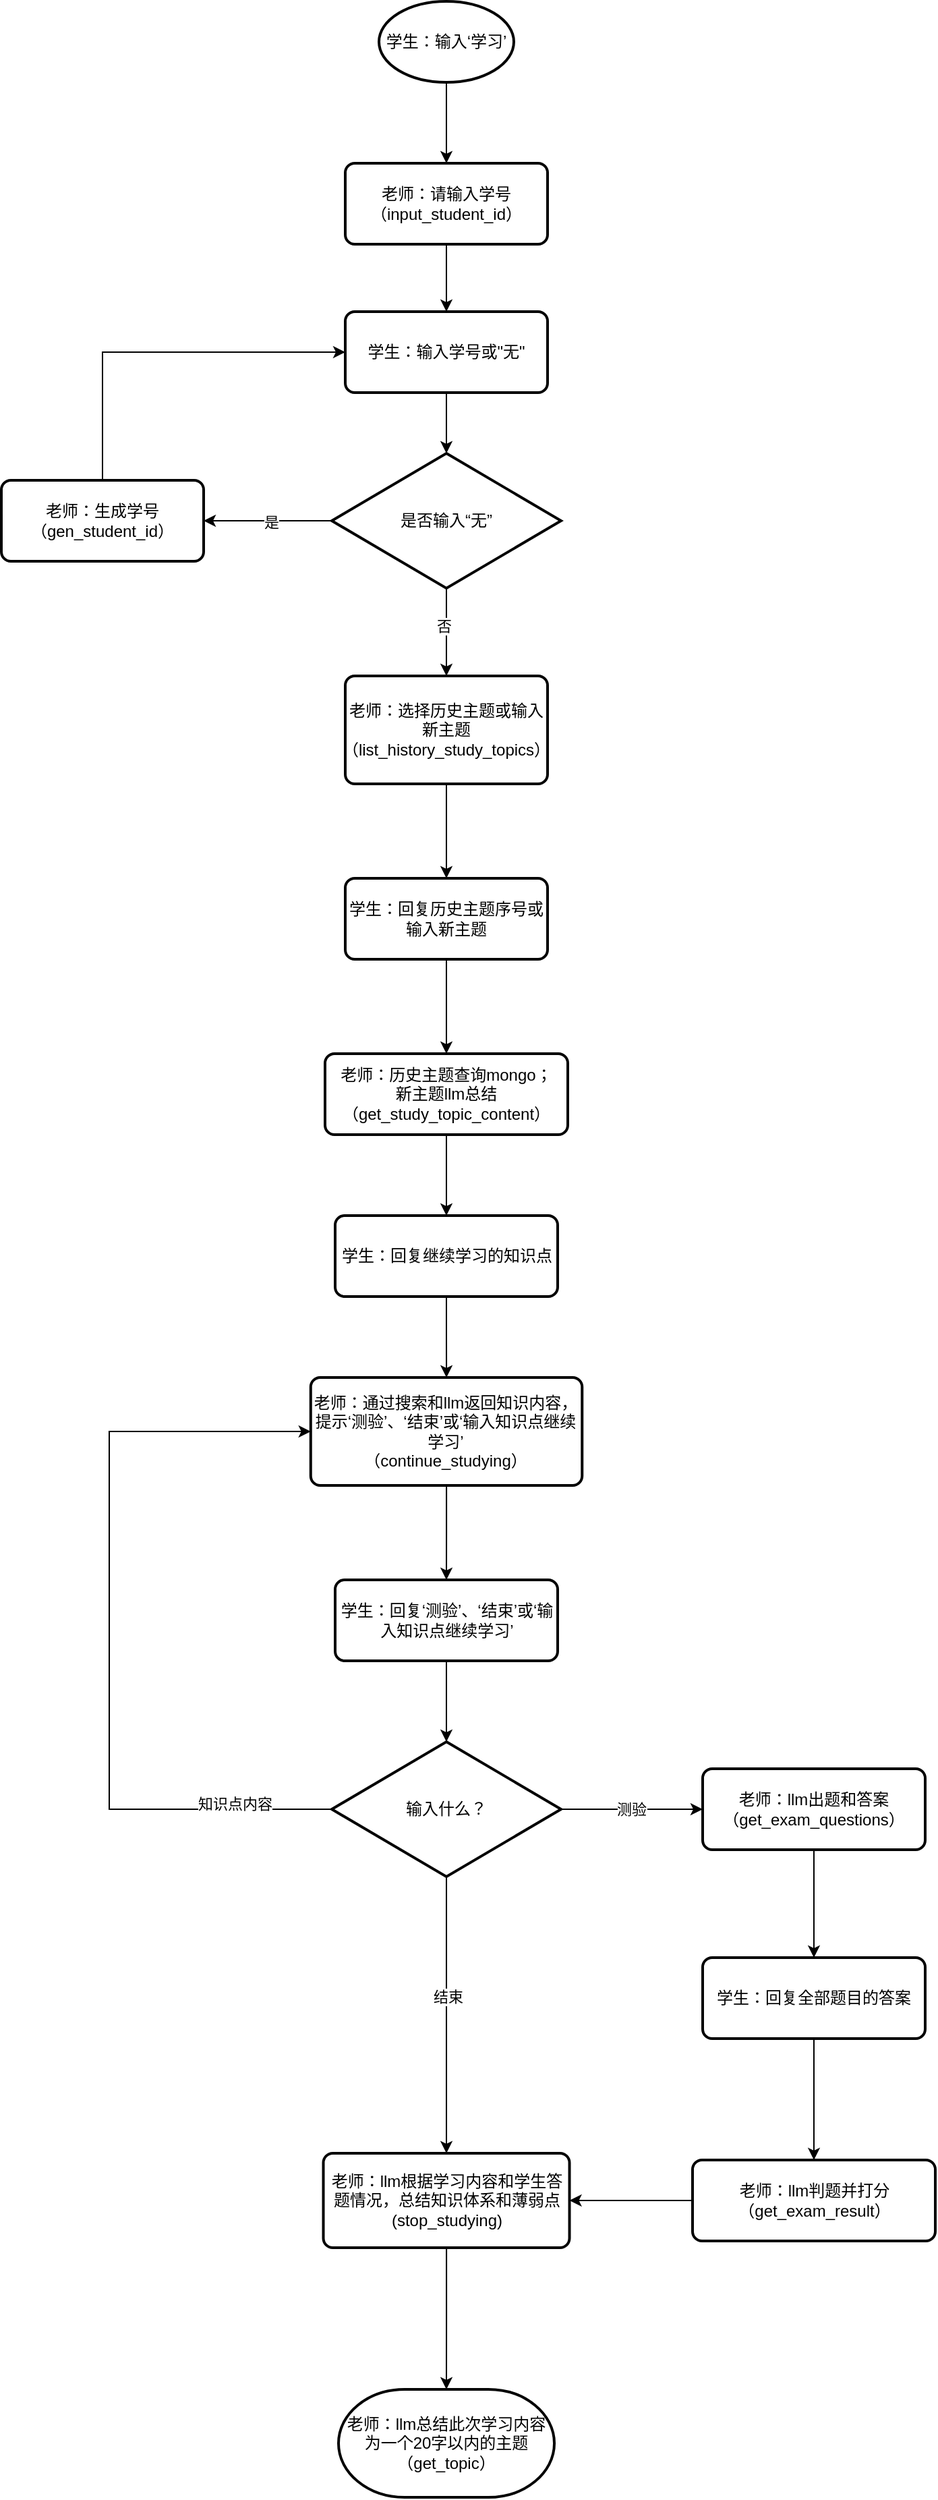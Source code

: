 <mxfile version="24.6.5" type="github">
  <diagram name="Page-1" id="74e2e168-ea6b-b213-b513-2b3c1d86103e">
    <mxGraphModel dx="1434" dy="761" grid="1" gridSize="10" guides="1" tooltips="1" connect="1" arrows="1" fold="1" page="1" pageScale="1" pageWidth="1100" pageHeight="850" background="none" math="0" shadow="0">
      <root>
        <mxCell id="0" />
        <mxCell id="1" parent="0" />
        <mxCell id="GZFzV3UslixxGB8_kos3-3" value="" style="edgeStyle=orthogonalEdgeStyle;rounded=0;orthogonalLoop=1;jettySize=auto;html=1;" parent="1" source="GZFzV3UslixxGB8_kos3-1" target="GZFzV3UslixxGB8_kos3-2" edge="1">
          <mxGeometry relative="1" as="geometry" />
        </mxCell>
        <mxCell id="GZFzV3UslixxGB8_kos3-1" value="学生：输入‘学习’" style="strokeWidth=2;html=1;shape=mxgraph.flowchart.start_1;whiteSpace=wrap;" parent="1" vertex="1">
          <mxGeometry x="370" y="40" width="100" height="60" as="geometry" />
        </mxCell>
        <mxCell id="GZFzV3UslixxGB8_kos3-5" value="" style="edgeStyle=orthogonalEdgeStyle;rounded=0;orthogonalLoop=1;jettySize=auto;html=1;" parent="1" source="GZFzV3UslixxGB8_kos3-2" target="GZFzV3UslixxGB8_kos3-4" edge="1">
          <mxGeometry relative="1" as="geometry" />
        </mxCell>
        <mxCell id="GZFzV3UslixxGB8_kos3-2" value="老师：请输入学号&lt;div&gt;（input_student_id）&lt;/div&gt;" style="rounded=1;whiteSpace=wrap;html=1;absoluteArcSize=1;arcSize=14;strokeWidth=2;" parent="1" vertex="1">
          <mxGeometry x="345" y="160" width="150" height="60" as="geometry" />
        </mxCell>
        <mxCell id="GZFzV3UslixxGB8_kos3-7" value="" style="edgeStyle=orthogonalEdgeStyle;rounded=0;orthogonalLoop=1;jettySize=auto;html=1;" parent="1" source="GZFzV3UslixxGB8_kos3-4" target="GZFzV3UslixxGB8_kos3-6" edge="1">
          <mxGeometry relative="1" as="geometry" />
        </mxCell>
        <mxCell id="GZFzV3UslixxGB8_kos3-4" value="学生：输入学号或&quot;无&quot;" style="rounded=1;whiteSpace=wrap;html=1;absoluteArcSize=1;arcSize=14;strokeWidth=2;" parent="1" vertex="1">
          <mxGeometry x="345" y="270" width="150" height="60" as="geometry" />
        </mxCell>
        <mxCell id="GZFzV3UslixxGB8_kos3-9" value="" style="edgeStyle=orthogonalEdgeStyle;rounded=0;orthogonalLoop=1;jettySize=auto;html=1;" parent="1" source="GZFzV3UslixxGB8_kos3-6" target="GZFzV3UslixxGB8_kos3-8" edge="1">
          <mxGeometry relative="1" as="geometry" />
        </mxCell>
        <mxCell id="GZFzV3UslixxGB8_kos3-10" value="是" style="edgeLabel;html=1;align=center;verticalAlign=middle;resizable=0;points=[];" parent="GZFzV3UslixxGB8_kos3-9" vertex="1" connectable="0">
          <mxGeometry x="-0.053" y="1" relative="1" as="geometry">
            <mxPoint as="offset" />
          </mxGeometry>
        </mxCell>
        <mxCell id="GZFzV3UslixxGB8_kos3-12" value="" style="edgeStyle=orthogonalEdgeStyle;rounded=0;orthogonalLoop=1;jettySize=auto;html=1;" parent="1" source="GZFzV3UslixxGB8_kos3-6" target="GZFzV3UslixxGB8_kos3-11" edge="1">
          <mxGeometry relative="1" as="geometry" />
        </mxCell>
        <mxCell id="GZFzV3UslixxGB8_kos3-13" value="否" style="edgeLabel;html=1;align=center;verticalAlign=middle;resizable=0;points=[];" parent="GZFzV3UslixxGB8_kos3-12" vertex="1" connectable="0">
          <mxGeometry x="-0.147" y="-2" relative="1" as="geometry">
            <mxPoint as="offset" />
          </mxGeometry>
        </mxCell>
        <mxCell id="GZFzV3UslixxGB8_kos3-6" value="是否输入“无”" style="strokeWidth=2;html=1;shape=mxgraph.flowchart.decision;whiteSpace=wrap;" parent="1" vertex="1">
          <mxGeometry x="335" y="375" width="170" height="100" as="geometry" />
        </mxCell>
        <mxCell id="GZFzV3UslixxGB8_kos3-14" style="edgeStyle=orthogonalEdgeStyle;rounded=0;orthogonalLoop=1;jettySize=auto;html=1;exitX=0.5;exitY=0;exitDx=0;exitDy=0;entryX=0;entryY=0.5;entryDx=0;entryDy=0;" parent="1" source="GZFzV3UslixxGB8_kos3-8" target="GZFzV3UslixxGB8_kos3-4" edge="1">
          <mxGeometry relative="1" as="geometry" />
        </mxCell>
        <mxCell id="GZFzV3UslixxGB8_kos3-8" value="老师：生成学号&lt;div&gt;（gen_student_id）&lt;/div&gt;" style="rounded=1;whiteSpace=wrap;html=1;absoluteArcSize=1;arcSize=14;strokeWidth=2;" parent="1" vertex="1">
          <mxGeometry x="90" y="395" width="150" height="60" as="geometry" />
        </mxCell>
        <mxCell id="GZFzV3UslixxGB8_kos3-26" value="" style="edgeStyle=orthogonalEdgeStyle;rounded=0;orthogonalLoop=1;jettySize=auto;html=1;" parent="1" source="GZFzV3UslixxGB8_kos3-11" target="GZFzV3UslixxGB8_kos3-25" edge="1">
          <mxGeometry relative="1" as="geometry" />
        </mxCell>
        <mxCell id="GZFzV3UslixxGB8_kos3-11" value="老师：选择历史主题或输入新主题&lt;div&gt;（list_history_study_topics）&lt;/div&gt;" style="rounded=1;whiteSpace=wrap;html=1;absoluteArcSize=1;arcSize=14;strokeWidth=2;" parent="1" vertex="1">
          <mxGeometry x="345" y="540" width="150" height="80" as="geometry" />
        </mxCell>
        <mxCell id="GZFzV3UslixxGB8_kos3-30" value="" style="edgeStyle=orthogonalEdgeStyle;rounded=0;orthogonalLoop=1;jettySize=auto;html=1;" parent="1" source="GZFzV3UslixxGB8_kos3-17" target="GZFzV3UslixxGB8_kos3-29" edge="1">
          <mxGeometry relative="1" as="geometry" />
        </mxCell>
        <mxCell id="GZFzV3UslixxGB8_kos3-17" value="老师：历史主题查询mongo；&lt;div&gt;新主题llm总结&lt;br&gt;&lt;div&gt;（get_study_topic_content）&lt;/div&gt;&lt;/div&gt;" style="rounded=1;whiteSpace=wrap;html=1;absoluteArcSize=1;arcSize=14;strokeWidth=2;" parent="1" vertex="1">
          <mxGeometry x="330" y="820" width="180" height="60" as="geometry" />
        </mxCell>
        <mxCell id="GZFzV3UslixxGB8_kos3-35" value="" style="edgeStyle=orthogonalEdgeStyle;rounded=0;orthogonalLoop=1;jettySize=auto;html=1;" parent="1" source="GZFzV3UslixxGB8_kos3-21" target="GZFzV3UslixxGB8_kos3-34" edge="1">
          <mxGeometry relative="1" as="geometry" />
        </mxCell>
        <mxCell id="GZFzV3UslixxGB8_kos3-21" value="老师：通过搜索和llm返回知识内容，提示‘测验’、‘结束’或‘输入知识点继续学习’&lt;br&gt;&lt;div&gt;&lt;div&gt;&lt;div&gt;（continue_studying）&lt;/div&gt;&lt;/div&gt;&lt;/div&gt;" style="rounded=1;whiteSpace=wrap;html=1;absoluteArcSize=1;arcSize=14;strokeWidth=2;" parent="1" vertex="1">
          <mxGeometry x="319.38" y="1060" width="201.25" height="80" as="geometry" />
        </mxCell>
        <mxCell id="GZFzV3UslixxGB8_kos3-27" value="" style="edgeStyle=orthogonalEdgeStyle;rounded=0;orthogonalLoop=1;jettySize=auto;html=1;entryX=0.5;entryY=0;entryDx=0;entryDy=0;" parent="1" source="GZFzV3UslixxGB8_kos3-25" target="GZFzV3UslixxGB8_kos3-17" edge="1">
          <mxGeometry relative="1" as="geometry">
            <mxPoint x="420" y="810" as="targetPoint" />
          </mxGeometry>
        </mxCell>
        <mxCell id="GZFzV3UslixxGB8_kos3-25" value="学生：回复历史主题序号或输入新主题" style="rounded=1;whiteSpace=wrap;html=1;absoluteArcSize=1;arcSize=14;strokeWidth=2;" parent="1" vertex="1">
          <mxGeometry x="345" y="690" width="150" height="60" as="geometry" />
        </mxCell>
        <mxCell id="GZFzV3UslixxGB8_kos3-31" value="" style="edgeStyle=orthogonalEdgeStyle;rounded=0;orthogonalLoop=1;jettySize=auto;html=1;" parent="1" source="GZFzV3UslixxGB8_kos3-29" target="GZFzV3UslixxGB8_kos3-21" edge="1">
          <mxGeometry relative="1" as="geometry" />
        </mxCell>
        <mxCell id="GZFzV3UslixxGB8_kos3-29" value="学生：回复继续学习的知识点" style="rounded=1;whiteSpace=wrap;html=1;absoluteArcSize=1;arcSize=14;strokeWidth=2;" parent="1" vertex="1">
          <mxGeometry x="337.5" y="940" width="165" height="60" as="geometry" />
        </mxCell>
        <mxCell id="GZFzV3UslixxGB8_kos3-38" value="" style="edgeStyle=orthogonalEdgeStyle;rounded=0;orthogonalLoop=1;jettySize=auto;html=1;entryX=0.5;entryY=0;entryDx=0;entryDy=0;" parent="1" source="GZFzV3UslixxGB8_kos3-32" target="MePk4KZCVECmNXiGtVRy-1" edge="1">
          <mxGeometry relative="1" as="geometry">
            <mxPoint x="420" y="1600" as="targetPoint" />
          </mxGeometry>
        </mxCell>
        <mxCell id="GZFzV3UslixxGB8_kos3-39" value="结束" style="edgeLabel;html=1;align=center;verticalAlign=middle;resizable=0;points=[];" parent="GZFzV3UslixxGB8_kos3-38" vertex="1" connectable="0">
          <mxGeometry x="-0.133" y="1" relative="1" as="geometry">
            <mxPoint as="offset" />
          </mxGeometry>
        </mxCell>
        <mxCell id="GZFzV3UslixxGB8_kos3-41" style="edgeStyle=orthogonalEdgeStyle;rounded=0;orthogonalLoop=1;jettySize=auto;html=1;exitX=0;exitY=0.5;exitDx=0;exitDy=0;exitPerimeter=0;entryX=0;entryY=0.5;entryDx=0;entryDy=0;" parent="1" source="GZFzV3UslixxGB8_kos3-32" target="GZFzV3UslixxGB8_kos3-21" edge="1">
          <mxGeometry relative="1" as="geometry">
            <mxPoint x="170" y="960" as="targetPoint" />
            <Array as="points">
              <mxPoint x="170" y="1380" />
              <mxPoint x="170" y="1100" />
            </Array>
          </mxGeometry>
        </mxCell>
        <mxCell id="GZFzV3UslixxGB8_kos3-42" value="知识点内容" style="edgeLabel;html=1;align=center;verticalAlign=middle;resizable=0;points=[];" parent="GZFzV3UslixxGB8_kos3-41" vertex="1" connectable="0">
          <mxGeometry x="-0.758" y="-4" relative="1" as="geometry">
            <mxPoint as="offset" />
          </mxGeometry>
        </mxCell>
        <mxCell id="GZFzV3UslixxGB8_kos3-44" value="" style="edgeStyle=orthogonalEdgeStyle;rounded=0;orthogonalLoop=1;jettySize=auto;html=1;" parent="1" source="GZFzV3UslixxGB8_kos3-32" target="GZFzV3UslixxGB8_kos3-43" edge="1">
          <mxGeometry relative="1" as="geometry" />
        </mxCell>
        <mxCell id="GZFzV3UslixxGB8_kos3-45" value="测验" style="edgeLabel;html=1;align=center;verticalAlign=middle;resizable=0;points=[];" parent="GZFzV3UslixxGB8_kos3-44" vertex="1" connectable="0">
          <mxGeometry x="-0.01" relative="1" as="geometry">
            <mxPoint as="offset" />
          </mxGeometry>
        </mxCell>
        <mxCell id="GZFzV3UslixxGB8_kos3-32" value="输入什么？" style="strokeWidth=2;html=1;shape=mxgraph.flowchart.decision;whiteSpace=wrap;" parent="1" vertex="1">
          <mxGeometry x="335.01" y="1330" width="170" height="100" as="geometry" />
        </mxCell>
        <mxCell id="GZFzV3UslixxGB8_kos3-36" value="" style="edgeStyle=orthogonalEdgeStyle;rounded=0;orthogonalLoop=1;jettySize=auto;html=1;" parent="1" source="GZFzV3UslixxGB8_kos3-34" target="GZFzV3UslixxGB8_kos3-32" edge="1">
          <mxGeometry relative="1" as="geometry" />
        </mxCell>
        <mxCell id="GZFzV3UslixxGB8_kos3-34" value="学生：回复‘测验’、‘结束’或‘输入知识点继续学习’" style="rounded=1;whiteSpace=wrap;html=1;absoluteArcSize=1;arcSize=14;strokeWidth=2;" parent="1" vertex="1">
          <mxGeometry x="337.5" y="1210" width="165" height="60" as="geometry" />
        </mxCell>
        <mxCell id="GZFzV3UslixxGB8_kos3-47" value="" style="edgeStyle=orthogonalEdgeStyle;rounded=0;orthogonalLoop=1;jettySize=auto;html=1;" parent="1" source="GZFzV3UslixxGB8_kos3-43" target="GZFzV3UslixxGB8_kos3-46" edge="1">
          <mxGeometry relative="1" as="geometry" />
        </mxCell>
        <mxCell id="GZFzV3UslixxGB8_kos3-43" value="老师：llm出题和答案&lt;div&gt;（get_exam_questions）&lt;/div&gt;" style="rounded=1;whiteSpace=wrap;html=1;absoluteArcSize=1;arcSize=14;strokeWidth=2;" parent="1" vertex="1">
          <mxGeometry x="610" y="1350" width="165" height="60" as="geometry" />
        </mxCell>
        <mxCell id="GZFzV3UslixxGB8_kos3-49" value="" style="edgeStyle=orthogonalEdgeStyle;rounded=0;orthogonalLoop=1;jettySize=auto;html=1;" parent="1" source="GZFzV3UslixxGB8_kos3-46" target="GZFzV3UslixxGB8_kos3-48" edge="1">
          <mxGeometry relative="1" as="geometry" />
        </mxCell>
        <mxCell id="GZFzV3UslixxGB8_kos3-46" value="学生：回复全部题目的答案" style="rounded=1;whiteSpace=wrap;html=1;absoluteArcSize=1;arcSize=14;strokeWidth=2;" parent="1" vertex="1">
          <mxGeometry x="610" y="1490" width="165" height="60" as="geometry" />
        </mxCell>
        <mxCell id="GZFzV3UslixxGB8_kos3-50" value="" style="edgeStyle=orthogonalEdgeStyle;rounded=0;orthogonalLoop=1;jettySize=auto;html=1;entryX=1;entryY=0.5;entryDx=0;entryDy=0;" parent="1" source="GZFzV3UslixxGB8_kos3-48" target="MePk4KZCVECmNXiGtVRy-1" edge="1">
          <mxGeometry relative="1" as="geometry">
            <mxPoint x="520" y="1860" as="targetPoint" />
          </mxGeometry>
        </mxCell>
        <mxCell id="GZFzV3UslixxGB8_kos3-48" value="老师：llm判题并打分&lt;div&gt;（get_exam_result）&lt;/div&gt;" style="rounded=1;whiteSpace=wrap;html=1;absoluteArcSize=1;arcSize=14;strokeWidth=2;" parent="1" vertex="1">
          <mxGeometry x="602.5" y="1640" width="180" height="60" as="geometry" />
        </mxCell>
        <mxCell id="GZFzV3UslixxGB8_kos3-51" value="老师：llm总结此次学习内容为一个20字以内的主题&lt;div&gt;（get_topic）&lt;/div&gt;" style="strokeWidth=2;html=1;shape=mxgraph.flowchart.terminator;whiteSpace=wrap;" parent="1" vertex="1">
          <mxGeometry x="340" y="1810" width="160.01" height="80" as="geometry" />
        </mxCell>
        <mxCell id="MePk4KZCVECmNXiGtVRy-2" value="" style="edgeStyle=orthogonalEdgeStyle;rounded=0;orthogonalLoop=1;jettySize=auto;html=1;" edge="1" parent="1" source="MePk4KZCVECmNXiGtVRy-1" target="GZFzV3UslixxGB8_kos3-51">
          <mxGeometry relative="1" as="geometry" />
        </mxCell>
        <mxCell id="MePk4KZCVECmNXiGtVRy-1" value="老师：llm根据学习内容和学生答题情况，总结知识体系和薄弱点&lt;div&gt;(&lt;span style=&quot;background-color: initial;&quot;&gt;stop_studying&lt;/span&gt;&lt;span style=&quot;background-color: initial;&quot;&gt;)&lt;/span&gt;&lt;/div&gt;" style="rounded=1;whiteSpace=wrap;html=1;absoluteArcSize=1;arcSize=14;strokeWidth=2;" vertex="1" parent="1">
          <mxGeometry x="328.76" y="1635" width="182.5" height="70" as="geometry" />
        </mxCell>
      </root>
    </mxGraphModel>
  </diagram>
</mxfile>
